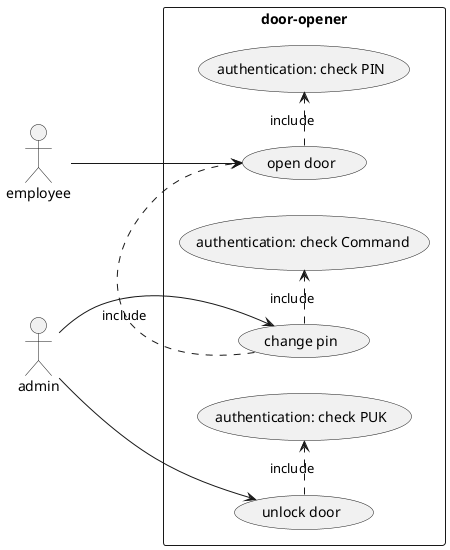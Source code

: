 /' see http://www.plantuml.com/plantuml/uml/VP31IWGn38RFCq-Henvc7s0Fou8d4KGG7o2qSQPCcvHkUbZ4TzSMHbg47d_o__-Nv7fJJ9g3dprzAgX0SkkcO5qYeqvudkRfjZkEc310HBFZIkzwzmJ5WRnwAXuqAWaeH2zteaEZ3QvM_7d1YgH58Z6bhtcQ7Z3hHgpEOC6TmMnaTdXxVdqSJ3zU1jCd2G7P_ZgAfw0gj2RCXhmIHCTLPlPYzcFyNHB72R0i5-ZIZO3J1GQRmnaS6vzjVKrzGgthyQs2Kmlh2lxPXbStKUZG_QcTBAs3JpVBN8bj3lu7
'/

@startuml
left to right direction
	
	skinparam packageStyle rectangle
	
	actor employee
	actor admin
	
	rectangle door-opener{
		(authentication: check PIN)
		(authentication: check PUK)
		(authentication: check Command)
	
		(open door)
		(change pin)
		(unlock door)
	}
	
	employee --> (open door)
	(open door) .> (authentication: check PIN) : include
	
	admin --> (change pin)
	(change pin) .> (open door) : include
	(change pin) .> (authentication: check Command) : include 
	admin --> (unlock door)
	(unlock door) .> (authentication: check PUK) : include
@enduml